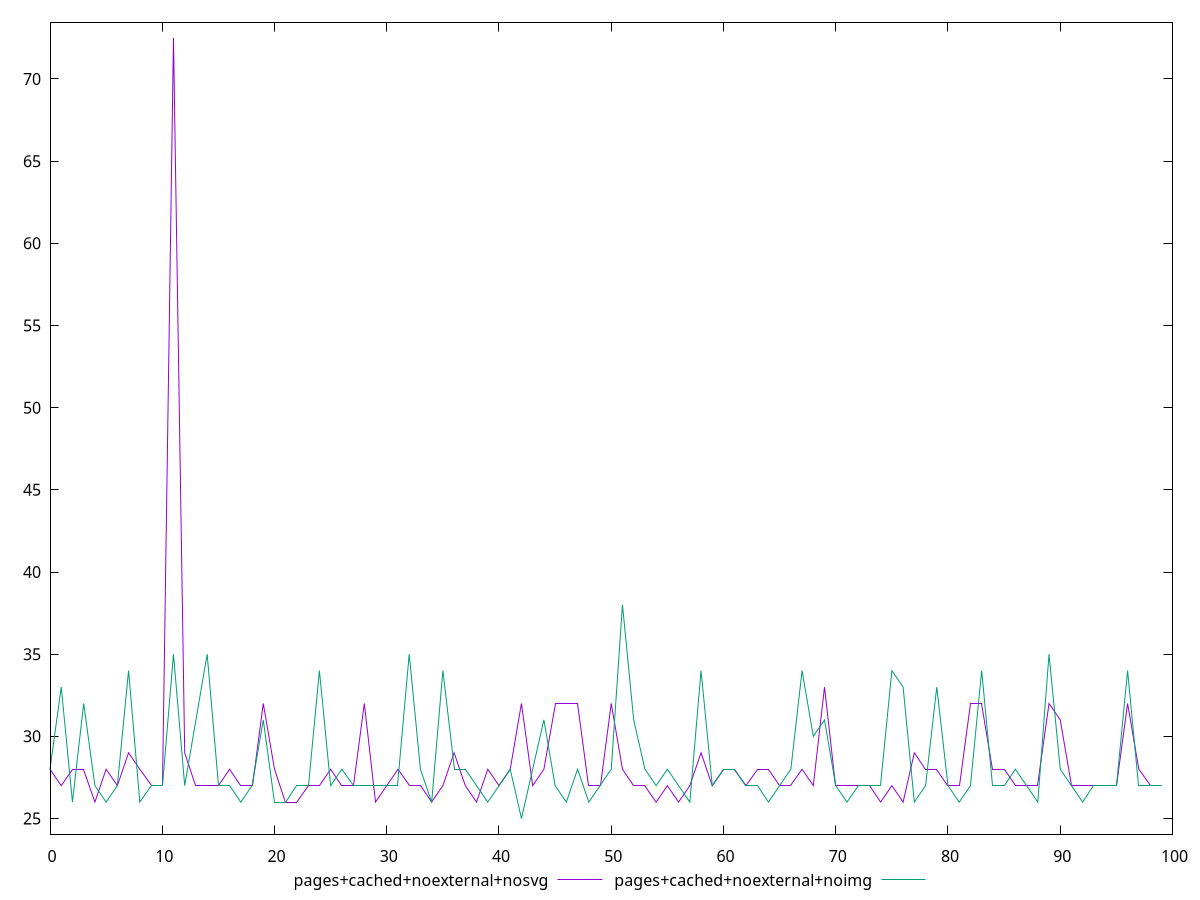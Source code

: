 reset
set terminal svg size 640, 500 enhanced background rgb 'white'
set output "report_00007_2020-12-11T15:55:29.892Z/max-potential-fid/comparison/line/7_vs_8.svg"

$pagesCachedNoexternalNosvg <<EOF
0 28
1 27
2 28
3 28
4 26
5 28
6 27
7 29
8 28
9 27
10 27
11 72.5
12 29
13 27
14 27
15 27
16 28
17 27
18 27
19 32
20 28
21 26
22 26
23 27
24 27
25 28
26 27
27 27
28 32
29 26
30 27
31 28
32 27
33 27
34 26
35 27
36 29
37 27
38 26
39 28
40 27
41 28
42 32
43 27
44 28
45 32
46 32
47 32
48 27
49 27
50 32
51 28
52 27
53 27
54 26
55 27
56 26
57 27
58 29
59 27
60 28
61 28
62 27
63 28
64 28
65 27
66 27
67 28
68 27
69 33
70 27
71 27
72 27
73 27
74 26
75 27
76 26
77 29
78 28
79 28
80 27
81 27
82 32
83 32
84 28
85 28
86 27
87 27
88 27
89 32
90 31
91 27
92 27
93 27
94 27
95 27
96 32
97 28
98 27
99 27
EOF

$pagesCachedNoexternalNoimg <<EOF
0 28
1 33
2 26
3 32
4 27
5 26
6 27
7 34
8 26
9 27
10 27
11 35
12 27
13 31
14 35
15 27
16 27
17 26
18 27
19 31
20 26
21 26
22 27
23 27
24 34
25 27
26 28
27 27
28 27
29 27
30 27
31 27
32 35
33 28
34 26
35 34
36 28
37 28
38 27
39 26
40 27
41 28
42 25
43 28
44 31
45 27
46 26
47 28
48 26
49 27
50 28
51 38
52 31
53 28
54 27
55 28
56 27
57 26
58 34
59 27
60 28
61 28
62 27
63 27
64 26
65 27
66 28
67 34
68 30
69 31
70 27
71 26
72 27
73 27
74 27
75 34
76 33
77 26
78 27
79 33
80 27
81 26
82 27
83 34
84 27
85 27
86 28
87 27
88 26
89 35
90 28
91 27
92 26
93 27
94 27
95 27
96 34
97 27
98 27
99 27
EOF

set key outside below
set yrange [24.05:73.45]

plot \
  $pagesCachedNoexternalNosvg title "pages+cached+noexternal+nosvg" with line, \
  $pagesCachedNoexternalNoimg title "pages+cached+noexternal+noimg" with line, \


reset